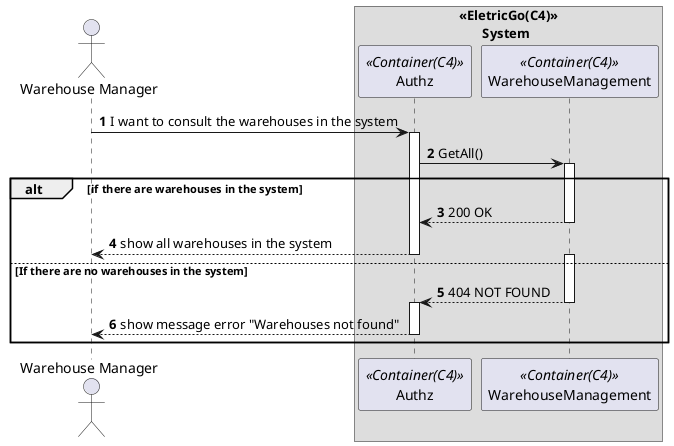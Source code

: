 @startuml 
autonumber

actor "Warehouse Manager" as admin
box "<<EletricGo(C4)>>\n       System"
participant Authz as system <<Container(C4)>>
participant WarehouseManagement as  WM <<Container(C4)>>
end box


admin -> system: I want to consult the warehouses in the system
activate system
system -> WM : GetAll()
activate WM
alt if there are warehouses in the system

WM --> system : 200 OK 
deactivate WM


system --> admin: show all warehouses in the system
deactivate system

else If there are no warehouses in the system

activate WM
WM --> system : 404 NOT FOUND
deactivate WM
activate system
 
system --> admin: show message error "Warehouses not found"
deactivate system 


end

deactivate admin

@enduml